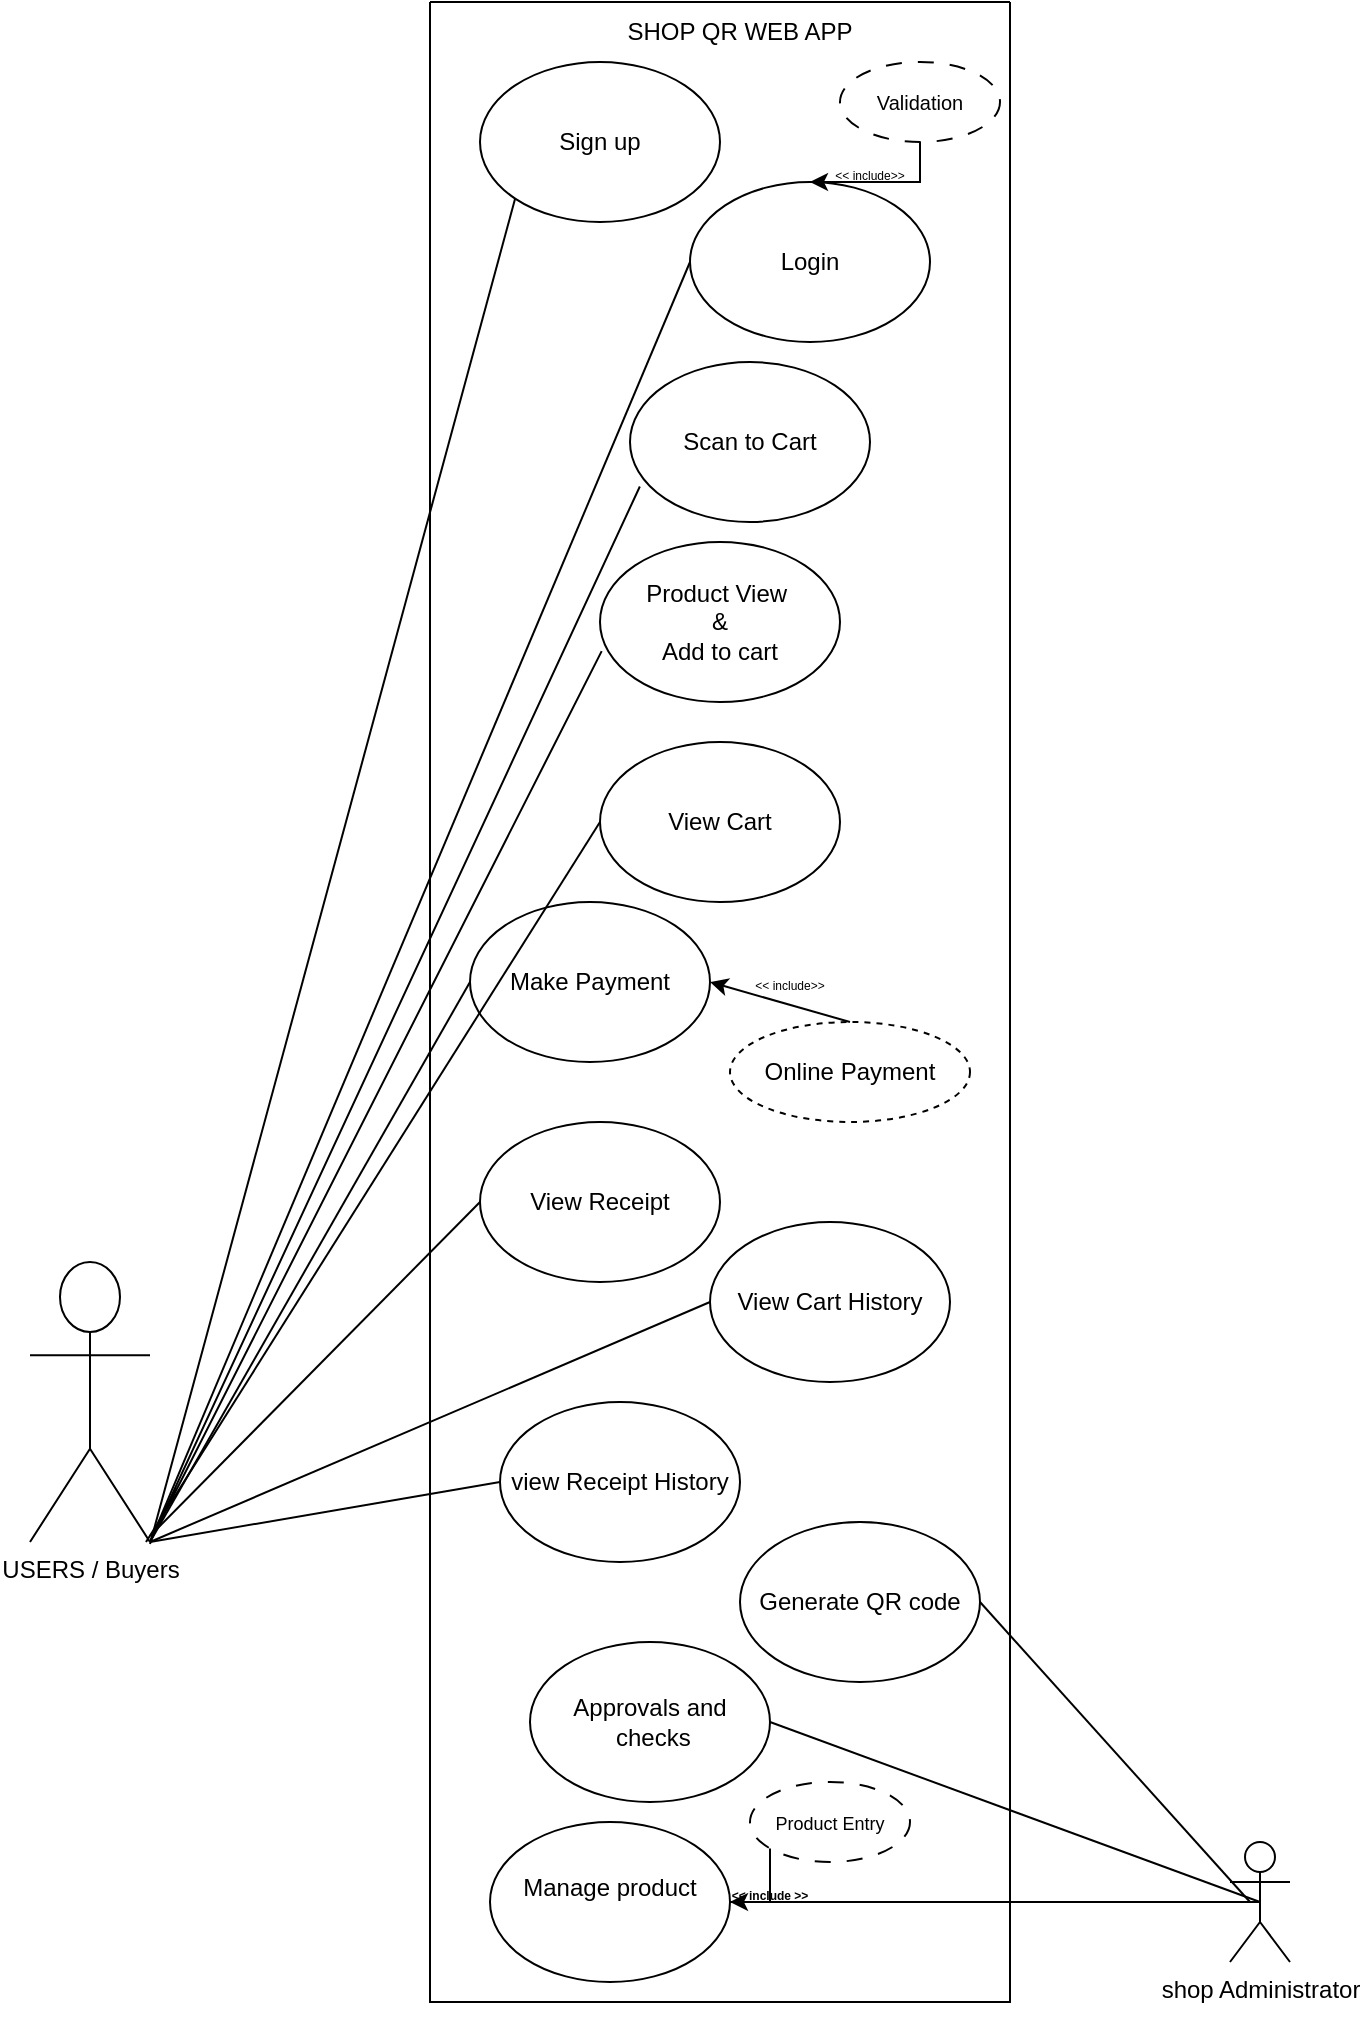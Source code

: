 <mxfile version="24.7.16">
  <diagram name="Page-1" id="-s9TjiZPXwDxEVq0rIot">
    <mxGraphModel dx="678" dy="1483" grid="1" gridSize="10" guides="1" tooltips="1" connect="1" arrows="1" fold="1" page="1" pageScale="1" pageWidth="850" pageHeight="1100" math="0" shadow="0">
      <root>
        <mxCell id="0" />
        <mxCell id="1" parent="0" />
        <mxCell id="NZ5-zYZaCdSTG9QnNIZP-1" value="" style="swimlane;startSize=0;" vertex="1" parent="1">
          <mxGeometry x="270" y="-50" width="290" height="1000" as="geometry" />
        </mxCell>
        <mxCell id="NZ5-zYZaCdSTG9QnNIZP-2" value="Login" style="ellipse;whiteSpace=wrap;html=1;" vertex="1" parent="NZ5-zYZaCdSTG9QnNIZP-1">
          <mxGeometry x="130" y="90" width="120" height="80" as="geometry" />
        </mxCell>
        <mxCell id="NZ5-zYZaCdSTG9QnNIZP-12" value="View Cart" style="ellipse;whiteSpace=wrap;html=1;" vertex="1" parent="NZ5-zYZaCdSTG9QnNIZP-1">
          <mxGeometry x="85" y="370" width="120" height="80" as="geometry" />
        </mxCell>
        <mxCell id="NZ5-zYZaCdSTG9QnNIZP-11" value="Product View&amp;nbsp;&lt;div&gt;&amp;amp;&lt;/div&gt;&lt;div&gt;Add to cart&lt;/div&gt;" style="ellipse;whiteSpace=wrap;html=1;" vertex="1" parent="NZ5-zYZaCdSTG9QnNIZP-1">
          <mxGeometry x="85" y="270" width="120" height="80" as="geometry" />
        </mxCell>
        <mxCell id="NZ5-zYZaCdSTG9QnNIZP-10" value="Make Payment" style="ellipse;whiteSpace=wrap;html=1;" vertex="1" parent="NZ5-zYZaCdSTG9QnNIZP-1">
          <mxGeometry x="20" y="450" width="120" height="80" as="geometry" />
        </mxCell>
        <mxCell id="NZ5-zYZaCdSTG9QnNIZP-9" value="View Receipt" style="ellipse;whiteSpace=wrap;html=1;" vertex="1" parent="NZ5-zYZaCdSTG9QnNIZP-1">
          <mxGeometry x="25" y="560" width="120" height="80" as="geometry" />
        </mxCell>
        <mxCell id="NZ5-zYZaCdSTG9QnNIZP-7" value="View Cart History" style="ellipse;whiteSpace=wrap;html=1;" vertex="1" parent="NZ5-zYZaCdSTG9QnNIZP-1">
          <mxGeometry x="140" y="610" width="120" height="80" as="geometry" />
        </mxCell>
        <mxCell id="NZ5-zYZaCdSTG9QnNIZP-6" value="Sign up" style="ellipse;whiteSpace=wrap;html=1;" vertex="1" parent="NZ5-zYZaCdSTG9QnNIZP-1">
          <mxGeometry x="25" y="30" width="120" height="80" as="geometry" />
        </mxCell>
        <mxCell id="NZ5-zYZaCdSTG9QnNIZP-4" value="Scan to Cart" style="ellipse;whiteSpace=wrap;html=1;" vertex="1" parent="NZ5-zYZaCdSTG9QnNIZP-1">
          <mxGeometry x="100" y="180" width="120" height="80" as="geometry" />
        </mxCell>
        <mxCell id="NZ5-zYZaCdSTG9QnNIZP-5" value="view Receipt History" style="ellipse;whiteSpace=wrap;html=1;" vertex="1" parent="NZ5-zYZaCdSTG9QnNIZP-1">
          <mxGeometry x="35" y="700" width="120" height="80" as="geometry" />
        </mxCell>
        <mxCell id="NZ5-zYZaCdSTG9QnNIZP-14" value="Generate QR code" style="ellipse;whiteSpace=wrap;html=1;" vertex="1" parent="NZ5-zYZaCdSTG9QnNIZP-1">
          <mxGeometry x="155" y="760" width="120" height="80" as="geometry" />
        </mxCell>
        <mxCell id="NZ5-zYZaCdSTG9QnNIZP-16" value="Approvals and&lt;div&gt;&amp;nbsp;checks&lt;/div&gt;" style="ellipse;whiteSpace=wrap;html=1;" vertex="1" parent="NZ5-zYZaCdSTG9QnNIZP-1">
          <mxGeometry x="50" y="820" width="120" height="80" as="geometry" />
        </mxCell>
        <mxCell id="NZ5-zYZaCdSTG9QnNIZP-20" value="" style="endArrow=none;html=1;rounded=0;exitX=0.007;exitY=0.682;exitDx=0;exitDy=0;exitPerimeter=0;entryX=0.041;entryY=0.778;entryDx=0;entryDy=0;entryPerimeter=0;" edge="1" parent="NZ5-zYZaCdSTG9QnNIZP-1" source="NZ5-zYZaCdSTG9QnNIZP-11" target="NZ5-zYZaCdSTG9QnNIZP-4">
          <mxGeometry width="50" height="50" relative="1" as="geometry">
            <mxPoint x="50" y="270" as="sourcePoint" />
            <mxPoint x="100" y="220" as="targetPoint" />
            <Array as="points">
              <mxPoint x="-140" y="770" />
            </Array>
          </mxGeometry>
        </mxCell>
        <mxCell id="NZ5-zYZaCdSTG9QnNIZP-33" value="Online Payment" style="ellipse;whiteSpace=wrap;html=1;dashed=1;" vertex="1" parent="NZ5-zYZaCdSTG9QnNIZP-1">
          <mxGeometry x="150" y="510" width="120" height="50" as="geometry" />
        </mxCell>
        <mxCell id="NZ5-zYZaCdSTG9QnNIZP-34" value="" style="endArrow=classic;html=1;rounded=0;entryX=1;entryY=0.5;entryDx=0;entryDy=0;exitX=0.5;exitY=0;exitDx=0;exitDy=0;" edge="1" parent="NZ5-zYZaCdSTG9QnNIZP-1" source="NZ5-zYZaCdSTG9QnNIZP-33" target="NZ5-zYZaCdSTG9QnNIZP-10">
          <mxGeometry width="50" height="50" relative="1" as="geometry">
            <mxPoint x="120" y="600" as="sourcePoint" />
            <mxPoint x="170" y="550" as="targetPoint" />
          </mxGeometry>
        </mxCell>
        <mxCell id="NZ5-zYZaCdSTG9QnNIZP-35" value="&lt;font style=&quot;font-size: 6px;&quot;&gt;&amp;lt;&amp;lt; include&amp;gt;&amp;gt;&lt;/font&gt;" style="text;html=1;align=center;verticalAlign=middle;whiteSpace=wrap;rounded=0;rotation=0;" vertex="1" parent="NZ5-zYZaCdSTG9QnNIZP-1">
          <mxGeometry x="140" y="475" width="80" height="30" as="geometry" />
        </mxCell>
        <mxCell id="NZ5-zYZaCdSTG9QnNIZP-38" value="&lt;font style=&quot;font-size: 6px;&quot;&gt;&lt;b&gt;&amp;lt;&amp;lt; include &amp;gt;&amp;gt;&lt;/b&gt;&lt;/font&gt;" style="text;html=1;align=center;verticalAlign=middle;whiteSpace=wrap;rounded=0;rotation=0;" vertex="1" parent="NZ5-zYZaCdSTG9QnNIZP-1">
          <mxGeometry x="130" y="930" width="80" height="30" as="geometry" />
        </mxCell>
        <mxCell id="NZ5-zYZaCdSTG9QnNIZP-44" style="edgeStyle=orthogonalEdgeStyle;rounded=0;orthogonalLoop=1;jettySize=auto;html=1;" edge="1" parent="NZ5-zYZaCdSTG9QnNIZP-1" source="NZ5-zYZaCdSTG9QnNIZP-39" target="NZ5-zYZaCdSTG9QnNIZP-2">
          <mxGeometry relative="1" as="geometry" />
        </mxCell>
        <mxCell id="NZ5-zYZaCdSTG9QnNIZP-39" value="&lt;font size=&quot;1&quot;&gt;Validation&lt;/font&gt;" style="ellipse;whiteSpace=wrap;html=1;dashed=1;dashPattern=8 8;" vertex="1" parent="NZ5-zYZaCdSTG9QnNIZP-1">
          <mxGeometry x="205" y="30" width="80" height="40" as="geometry" />
        </mxCell>
        <mxCell id="NZ5-zYZaCdSTG9QnNIZP-40" value="&lt;font style=&quot;font-size: 6px;&quot;&gt;&amp;lt;&amp;lt; include&amp;gt;&amp;gt;&lt;/font&gt;" style="text;html=1;align=center;verticalAlign=middle;whiteSpace=wrap;rounded=0;rotation=0;" vertex="1" parent="NZ5-zYZaCdSTG9QnNIZP-1">
          <mxGeometry x="180" y="70" width="80" height="30" as="geometry" />
        </mxCell>
        <mxCell id="NZ5-zYZaCdSTG9QnNIZP-15" value="Manage product&lt;div&gt;&lt;br&gt;&lt;/div&gt;" style="ellipse;whiteSpace=wrap;html=1;" vertex="1" parent="NZ5-zYZaCdSTG9QnNIZP-1">
          <mxGeometry x="30" y="910" width="120" height="80" as="geometry" />
        </mxCell>
        <mxCell id="NZ5-zYZaCdSTG9QnNIZP-53" value="SHOP QR WEB APP" style="text;html=1;align=center;verticalAlign=middle;whiteSpace=wrap;rounded=0;" vertex="1" parent="NZ5-zYZaCdSTG9QnNIZP-1">
          <mxGeometry x="60" width="190" height="30" as="geometry" />
        </mxCell>
        <mxCell id="NZ5-zYZaCdSTG9QnNIZP-36" value="&lt;font style=&quot;font-size: 9px;&quot;&gt;Product Entry&lt;/font&gt;" style="ellipse;whiteSpace=wrap;html=1;dashed=1;dashPattern=8 8;" vertex="1" parent="NZ5-zYZaCdSTG9QnNIZP-1">
          <mxGeometry x="160" y="890" width="80" height="40" as="geometry" />
        </mxCell>
        <mxCell id="NZ5-zYZaCdSTG9QnNIZP-37" style="edgeStyle=orthogonalEdgeStyle;rounded=0;orthogonalLoop=1;jettySize=auto;html=1;entryX=1;entryY=0.5;entryDx=0;entryDy=0;" edge="1" parent="NZ5-zYZaCdSTG9QnNIZP-1" source="NZ5-zYZaCdSTG9QnNIZP-36" target="NZ5-zYZaCdSTG9QnNIZP-15">
          <mxGeometry relative="1" as="geometry">
            <Array as="points">
              <mxPoint x="170" y="950" />
            </Array>
          </mxGeometry>
        </mxCell>
        <mxCell id="NZ5-zYZaCdSTG9QnNIZP-17" value="USERS / Buyers" style="shape=umlActor;verticalLabelPosition=bottom;verticalAlign=top;html=1;outlineConnect=0;" vertex="1" parent="1">
          <mxGeometry x="70" y="580" width="60" height="140" as="geometry" />
        </mxCell>
        <mxCell id="NZ5-zYZaCdSTG9QnNIZP-18" value="shop Administrator" style="shape=umlActor;verticalLabelPosition=bottom;verticalAlign=top;html=1;outlineConnect=0;" vertex="1" parent="1">
          <mxGeometry x="670" y="870" width="30" height="60" as="geometry" />
        </mxCell>
        <mxCell id="NZ5-zYZaCdSTG9QnNIZP-21" value="" style="endArrow=none;html=1;rounded=0;entryX=0;entryY=0.5;entryDx=0;entryDy=0;" edge="1" parent="1" target="NZ5-zYZaCdSTG9QnNIZP-12">
          <mxGeometry width="50" height="50" relative="1" as="geometry">
            <mxPoint x="128" y="720" as="sourcePoint" />
            <mxPoint x="380" y="450" as="targetPoint" />
          </mxGeometry>
        </mxCell>
        <mxCell id="NZ5-zYZaCdSTG9QnNIZP-22" value="" style="endArrow=none;html=1;rounded=0;entryX=0;entryY=0.5;entryDx=0;entryDy=0;" edge="1" parent="1" target="NZ5-zYZaCdSTG9QnNIZP-2">
          <mxGeometry width="50" height="50" relative="1" as="geometry">
            <mxPoint x="130" y="720" as="sourcePoint" />
            <mxPoint x="380" y="450" as="targetPoint" />
          </mxGeometry>
        </mxCell>
        <mxCell id="NZ5-zYZaCdSTG9QnNIZP-23" value="" style="endArrow=none;html=1;rounded=0;entryX=0;entryY=1;entryDx=0;entryDy=0;" edge="1" parent="1" target="NZ5-zYZaCdSTG9QnNIZP-6">
          <mxGeometry width="50" height="50" relative="1" as="geometry">
            <mxPoint x="130" y="721" as="sourcePoint" />
            <mxPoint x="380" y="450" as="targetPoint" />
          </mxGeometry>
        </mxCell>
        <mxCell id="NZ5-zYZaCdSTG9QnNIZP-24" value="" style="endArrow=none;html=1;rounded=0;entryX=0;entryY=0.5;entryDx=0;entryDy=0;" edge="1" parent="1" target="NZ5-zYZaCdSTG9QnNIZP-9">
          <mxGeometry width="50" height="50" relative="1" as="geometry">
            <mxPoint x="130" y="717" as="sourcePoint" />
            <mxPoint x="450" y="870" as="targetPoint" />
          </mxGeometry>
        </mxCell>
        <mxCell id="NZ5-zYZaCdSTG9QnNIZP-26" value="" style="endArrow=none;html=1;rounded=0;exitX=0;exitY=0.5;exitDx=0;exitDy=0;" edge="1" parent="1" source="NZ5-zYZaCdSTG9QnNIZP-5">
          <mxGeometry width="50" height="50" relative="1" as="geometry">
            <mxPoint x="400" y="920" as="sourcePoint" />
            <mxPoint x="130" y="720" as="targetPoint" />
          </mxGeometry>
        </mxCell>
        <mxCell id="NZ5-zYZaCdSTG9QnNIZP-27" value="" style="endArrow=none;html=1;rounded=0;exitX=0;exitY=0.5;exitDx=0;exitDy=0;" edge="1" parent="1" source="NZ5-zYZaCdSTG9QnNIZP-7">
          <mxGeometry width="50" height="50" relative="1" as="geometry">
            <mxPoint x="400" y="920" as="sourcePoint" />
            <mxPoint x="130" y="720" as="targetPoint" />
          </mxGeometry>
        </mxCell>
        <mxCell id="NZ5-zYZaCdSTG9QnNIZP-28" value="" style="endArrow=none;html=1;rounded=0;entryX=0;entryY=0.5;entryDx=0;entryDy=0;" edge="1" parent="1" target="NZ5-zYZaCdSTG9QnNIZP-10">
          <mxGeometry width="50" height="50" relative="1" as="geometry">
            <mxPoint x="130" y="720" as="sourcePoint" />
            <mxPoint x="450" y="870" as="targetPoint" />
          </mxGeometry>
        </mxCell>
        <mxCell id="NZ5-zYZaCdSTG9QnNIZP-29" value="" style="endArrow=none;html=1;rounded=0;exitX=1;exitY=0.5;exitDx=0;exitDy=0;" edge="1" parent="1" source="NZ5-zYZaCdSTG9QnNIZP-14">
          <mxGeometry width="50" height="50" relative="1" as="geometry">
            <mxPoint x="400" y="1370" as="sourcePoint" />
            <mxPoint x="680" y="900" as="targetPoint" />
          </mxGeometry>
        </mxCell>
        <mxCell id="NZ5-zYZaCdSTG9QnNIZP-30" value="" style="endArrow=none;html=1;rounded=0;exitX=1;exitY=0.5;exitDx=0;exitDy=0;entryX=0.5;entryY=0.5;entryDx=0;entryDy=0;entryPerimeter=0;" edge="1" parent="1" source="NZ5-zYZaCdSTG9QnNIZP-16" target="NZ5-zYZaCdSTG9QnNIZP-18">
          <mxGeometry width="50" height="50" relative="1" as="geometry">
            <mxPoint x="400" y="1370" as="sourcePoint" />
            <mxPoint x="700" y="1170" as="targetPoint" />
          </mxGeometry>
        </mxCell>
        <mxCell id="NZ5-zYZaCdSTG9QnNIZP-31" value="" style="endArrow=none;html=1;rounded=0;entryX=0.5;entryY=0.5;entryDx=0;entryDy=0;entryPerimeter=0;exitX=1;exitY=0.5;exitDx=0;exitDy=0;" edge="1" parent="1" source="NZ5-zYZaCdSTG9QnNIZP-15" target="NZ5-zYZaCdSTG9QnNIZP-18">
          <mxGeometry width="50" height="50" relative="1" as="geometry">
            <mxPoint x="400" y="1370" as="sourcePoint" />
            <mxPoint x="710" y="1170" as="targetPoint" />
          </mxGeometry>
        </mxCell>
        <mxCell id="NZ5-zYZaCdSTG9QnNIZP-54" style="edgeStyle=orthogonalEdgeStyle;rounded=0;orthogonalLoop=1;jettySize=auto;html=1;exitX=0.5;exitY=1;exitDx=0;exitDy=0;" edge="1" parent="1" source="NZ5-zYZaCdSTG9QnNIZP-1" target="NZ5-zYZaCdSTG9QnNIZP-1">
          <mxGeometry relative="1" as="geometry" />
        </mxCell>
      </root>
    </mxGraphModel>
  </diagram>
</mxfile>
